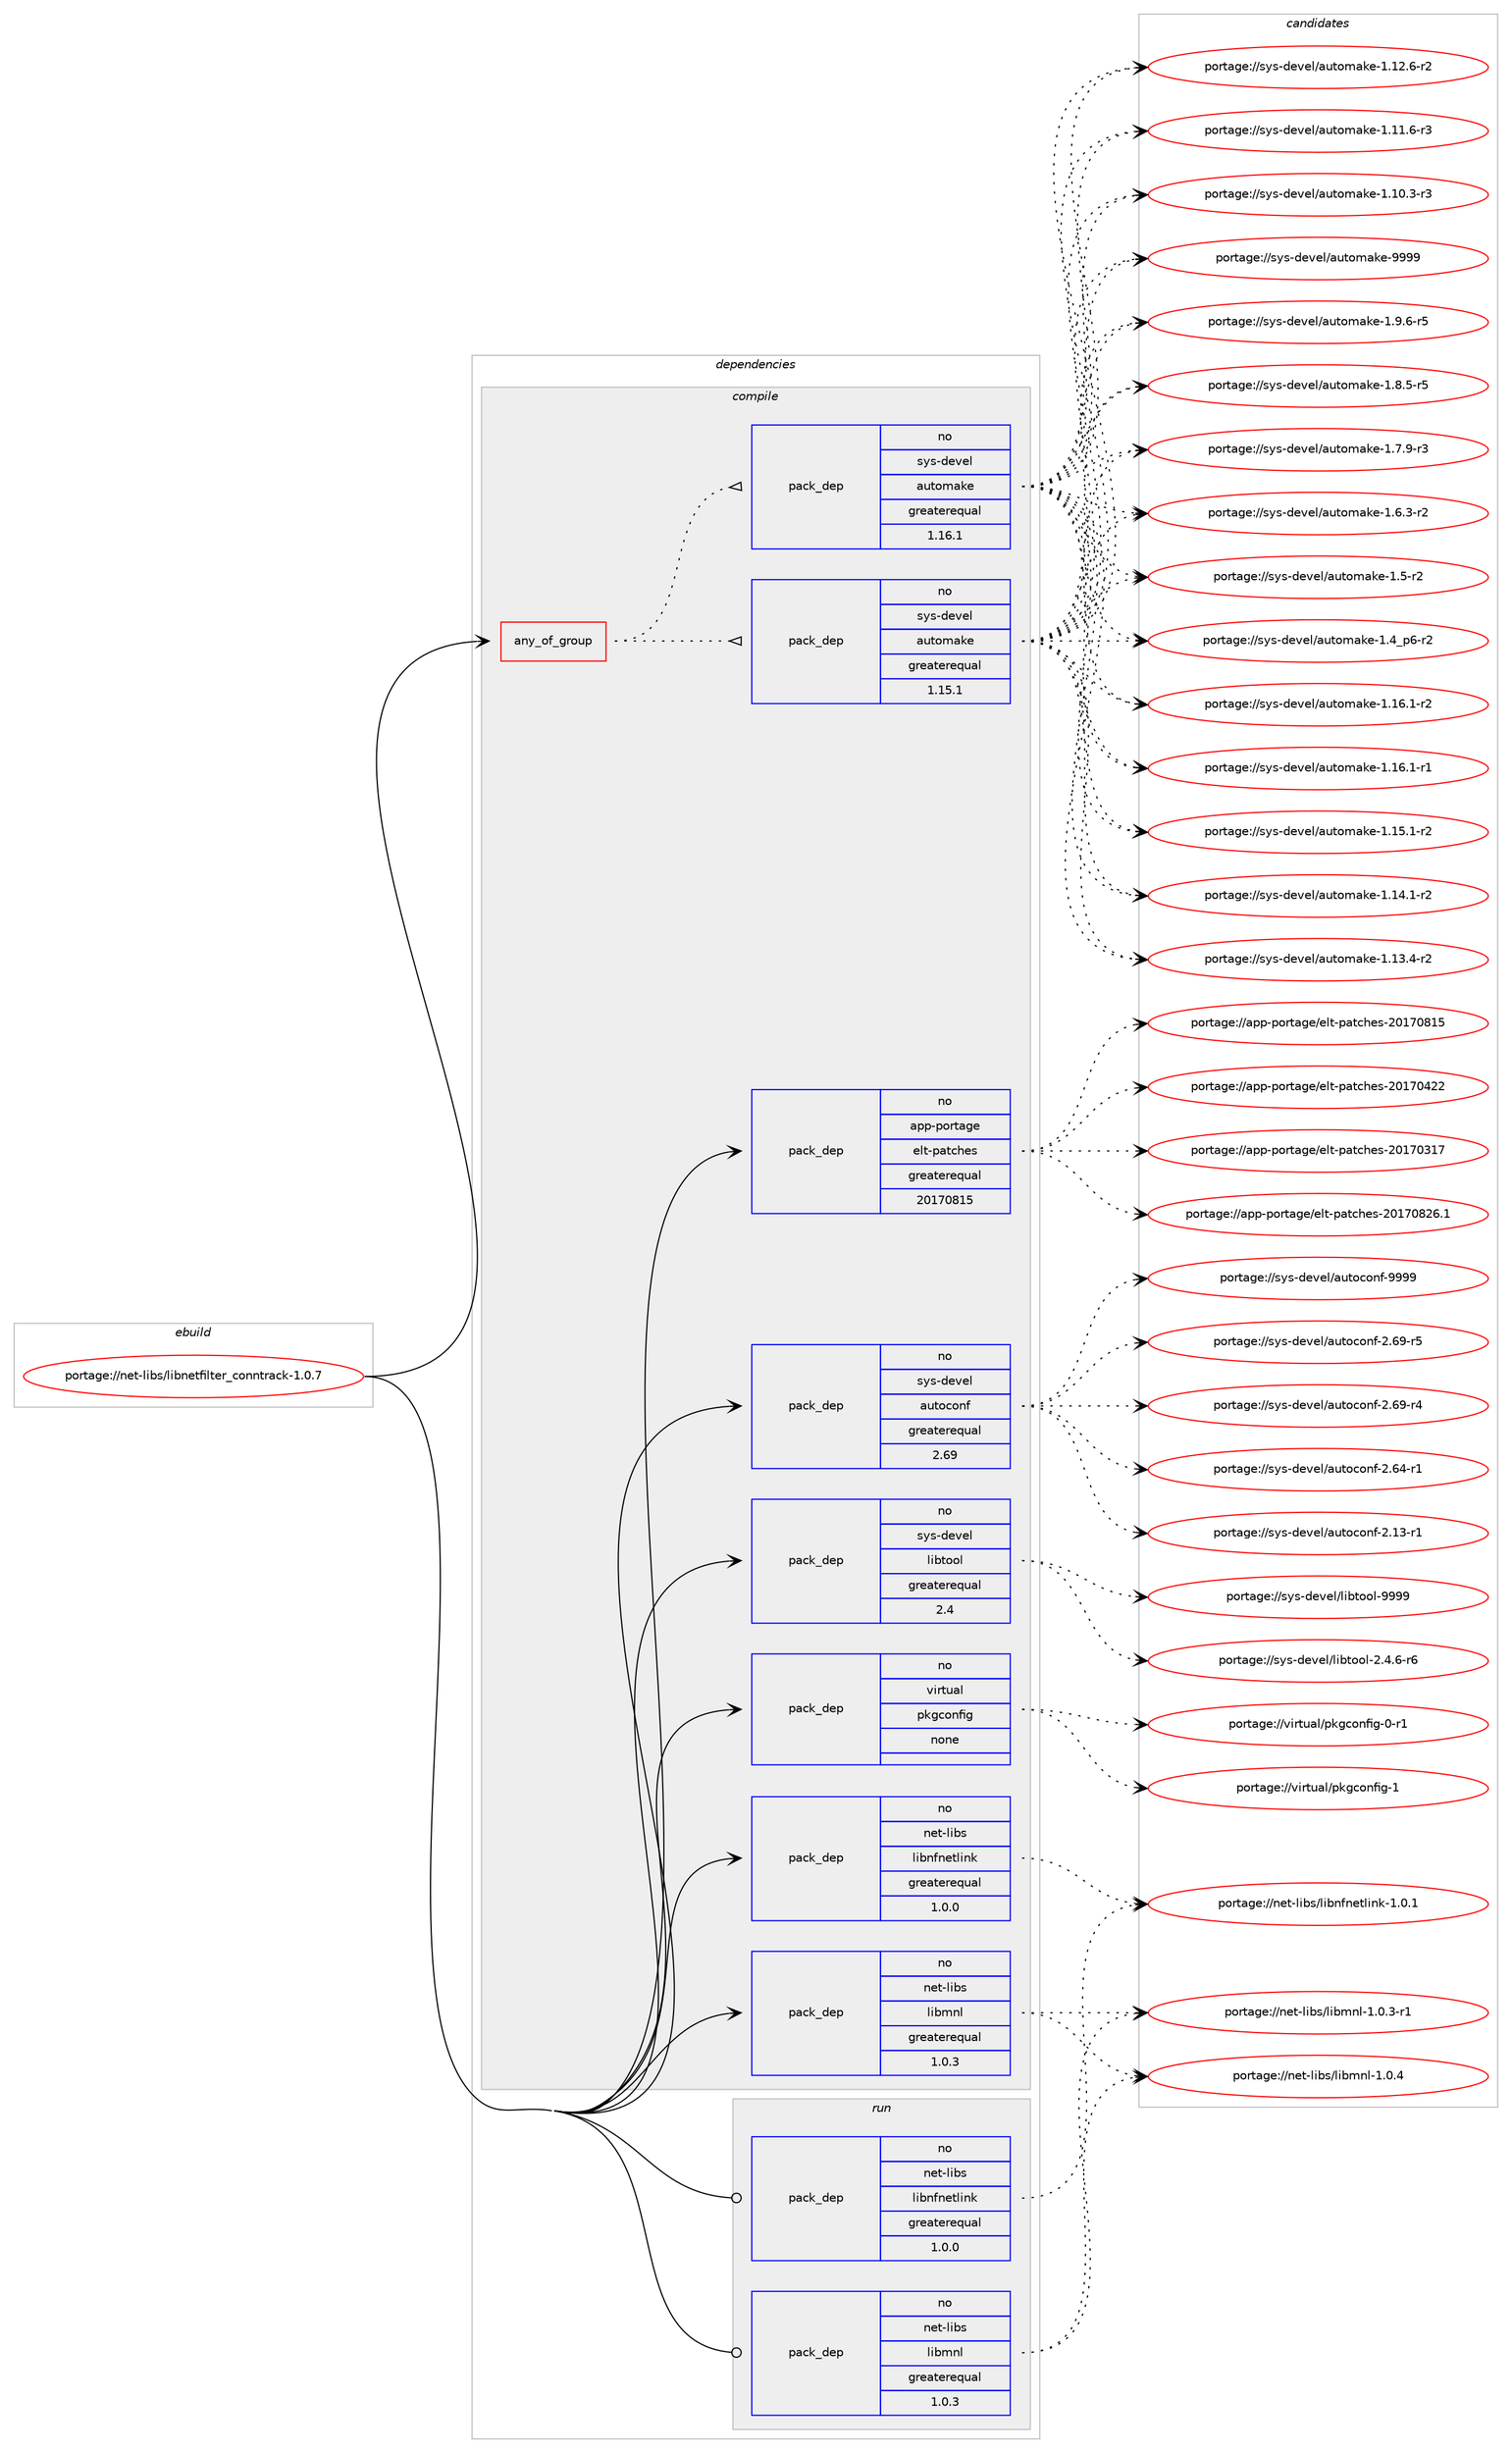 digraph prolog {

# *************
# Graph options
# *************

newrank=true;
concentrate=true;
compound=true;
graph [rankdir=LR,fontname=Helvetica,fontsize=10,ranksep=1.5];#, ranksep=2.5, nodesep=0.2];
edge  [arrowhead=vee];
node  [fontname=Helvetica,fontsize=10];

# **********
# The ebuild
# **********

subgraph cluster_leftcol {
color=gray;
rank=same;
label=<<i>ebuild</i>>;
id [label="portage://net-libs/libnetfilter_conntrack-1.0.7", color=red, width=4, href="../net-libs/libnetfilter_conntrack-1.0.7.svg"];
}

# ****************
# The dependencies
# ****************

subgraph cluster_midcol {
color=gray;
label=<<i>dependencies</i>>;
subgraph cluster_compile {
fillcolor="#eeeeee";
style=filled;
label=<<i>compile</i>>;
subgraph any2163 {
dependency140901 [label=<<TABLE BORDER="0" CELLBORDER="1" CELLSPACING="0" CELLPADDING="4"><TR><TD CELLPADDING="10">any_of_group</TD></TR></TABLE>>, shape=none, color=red];subgraph pack108310 {
dependency140902 [label=<<TABLE BORDER="0" CELLBORDER="1" CELLSPACING="0" CELLPADDING="4" WIDTH="220"><TR><TD ROWSPAN="6" CELLPADDING="30">pack_dep</TD></TR><TR><TD WIDTH="110">no</TD></TR><TR><TD>sys-devel</TD></TR><TR><TD>automake</TD></TR><TR><TD>greaterequal</TD></TR><TR><TD>1.16.1</TD></TR></TABLE>>, shape=none, color=blue];
}
dependency140901:e -> dependency140902:w [weight=20,style="dotted",arrowhead="oinv"];
subgraph pack108311 {
dependency140903 [label=<<TABLE BORDER="0" CELLBORDER="1" CELLSPACING="0" CELLPADDING="4" WIDTH="220"><TR><TD ROWSPAN="6" CELLPADDING="30">pack_dep</TD></TR><TR><TD WIDTH="110">no</TD></TR><TR><TD>sys-devel</TD></TR><TR><TD>automake</TD></TR><TR><TD>greaterequal</TD></TR><TR><TD>1.15.1</TD></TR></TABLE>>, shape=none, color=blue];
}
dependency140901:e -> dependency140903:w [weight=20,style="dotted",arrowhead="oinv"];
}
id:e -> dependency140901:w [weight=20,style="solid",arrowhead="vee"];
subgraph pack108312 {
dependency140904 [label=<<TABLE BORDER="0" CELLBORDER="1" CELLSPACING="0" CELLPADDING="4" WIDTH="220"><TR><TD ROWSPAN="6" CELLPADDING="30">pack_dep</TD></TR><TR><TD WIDTH="110">no</TD></TR><TR><TD>app-portage</TD></TR><TR><TD>elt-patches</TD></TR><TR><TD>greaterequal</TD></TR><TR><TD>20170815</TD></TR></TABLE>>, shape=none, color=blue];
}
id:e -> dependency140904:w [weight=20,style="solid",arrowhead="vee"];
subgraph pack108313 {
dependency140905 [label=<<TABLE BORDER="0" CELLBORDER="1" CELLSPACING="0" CELLPADDING="4" WIDTH="220"><TR><TD ROWSPAN="6" CELLPADDING="30">pack_dep</TD></TR><TR><TD WIDTH="110">no</TD></TR><TR><TD>net-libs</TD></TR><TR><TD>libmnl</TD></TR><TR><TD>greaterequal</TD></TR><TR><TD>1.0.3</TD></TR></TABLE>>, shape=none, color=blue];
}
id:e -> dependency140905:w [weight=20,style="solid",arrowhead="vee"];
subgraph pack108314 {
dependency140906 [label=<<TABLE BORDER="0" CELLBORDER="1" CELLSPACING="0" CELLPADDING="4" WIDTH="220"><TR><TD ROWSPAN="6" CELLPADDING="30">pack_dep</TD></TR><TR><TD WIDTH="110">no</TD></TR><TR><TD>net-libs</TD></TR><TR><TD>libnfnetlink</TD></TR><TR><TD>greaterequal</TD></TR><TR><TD>1.0.0</TD></TR></TABLE>>, shape=none, color=blue];
}
id:e -> dependency140906:w [weight=20,style="solid",arrowhead="vee"];
subgraph pack108315 {
dependency140907 [label=<<TABLE BORDER="0" CELLBORDER="1" CELLSPACING="0" CELLPADDING="4" WIDTH="220"><TR><TD ROWSPAN="6" CELLPADDING="30">pack_dep</TD></TR><TR><TD WIDTH="110">no</TD></TR><TR><TD>sys-devel</TD></TR><TR><TD>autoconf</TD></TR><TR><TD>greaterequal</TD></TR><TR><TD>2.69</TD></TR></TABLE>>, shape=none, color=blue];
}
id:e -> dependency140907:w [weight=20,style="solid",arrowhead="vee"];
subgraph pack108316 {
dependency140908 [label=<<TABLE BORDER="0" CELLBORDER="1" CELLSPACING="0" CELLPADDING="4" WIDTH="220"><TR><TD ROWSPAN="6" CELLPADDING="30">pack_dep</TD></TR><TR><TD WIDTH="110">no</TD></TR><TR><TD>sys-devel</TD></TR><TR><TD>libtool</TD></TR><TR><TD>greaterequal</TD></TR><TR><TD>2.4</TD></TR></TABLE>>, shape=none, color=blue];
}
id:e -> dependency140908:w [weight=20,style="solid",arrowhead="vee"];
subgraph pack108317 {
dependency140909 [label=<<TABLE BORDER="0" CELLBORDER="1" CELLSPACING="0" CELLPADDING="4" WIDTH="220"><TR><TD ROWSPAN="6" CELLPADDING="30">pack_dep</TD></TR><TR><TD WIDTH="110">no</TD></TR><TR><TD>virtual</TD></TR><TR><TD>pkgconfig</TD></TR><TR><TD>none</TD></TR><TR><TD></TD></TR></TABLE>>, shape=none, color=blue];
}
id:e -> dependency140909:w [weight=20,style="solid",arrowhead="vee"];
}
subgraph cluster_compileandrun {
fillcolor="#eeeeee";
style=filled;
label=<<i>compile and run</i>>;
}
subgraph cluster_run {
fillcolor="#eeeeee";
style=filled;
label=<<i>run</i>>;
subgraph pack108318 {
dependency140910 [label=<<TABLE BORDER="0" CELLBORDER="1" CELLSPACING="0" CELLPADDING="4" WIDTH="220"><TR><TD ROWSPAN="6" CELLPADDING="30">pack_dep</TD></TR><TR><TD WIDTH="110">no</TD></TR><TR><TD>net-libs</TD></TR><TR><TD>libmnl</TD></TR><TR><TD>greaterequal</TD></TR><TR><TD>1.0.3</TD></TR></TABLE>>, shape=none, color=blue];
}
id:e -> dependency140910:w [weight=20,style="solid",arrowhead="odot"];
subgraph pack108319 {
dependency140911 [label=<<TABLE BORDER="0" CELLBORDER="1" CELLSPACING="0" CELLPADDING="4" WIDTH="220"><TR><TD ROWSPAN="6" CELLPADDING="30">pack_dep</TD></TR><TR><TD WIDTH="110">no</TD></TR><TR><TD>net-libs</TD></TR><TR><TD>libnfnetlink</TD></TR><TR><TD>greaterequal</TD></TR><TR><TD>1.0.0</TD></TR></TABLE>>, shape=none, color=blue];
}
id:e -> dependency140911:w [weight=20,style="solid",arrowhead="odot"];
}
}

# **************
# The candidates
# **************

subgraph cluster_choices {
rank=same;
color=gray;
label=<<i>candidates</i>>;

subgraph choice108310 {
color=black;
nodesep=1;
choice115121115451001011181011084797117116111109971071014557575757 [label="portage://sys-devel/automake-9999", color=red, width=4,href="../sys-devel/automake-9999.svg"];
choice115121115451001011181011084797117116111109971071014549465746544511453 [label="portage://sys-devel/automake-1.9.6-r5", color=red, width=4,href="../sys-devel/automake-1.9.6-r5.svg"];
choice115121115451001011181011084797117116111109971071014549465646534511453 [label="portage://sys-devel/automake-1.8.5-r5", color=red, width=4,href="../sys-devel/automake-1.8.5-r5.svg"];
choice115121115451001011181011084797117116111109971071014549465546574511451 [label="portage://sys-devel/automake-1.7.9-r3", color=red, width=4,href="../sys-devel/automake-1.7.9-r3.svg"];
choice115121115451001011181011084797117116111109971071014549465446514511450 [label="portage://sys-devel/automake-1.6.3-r2", color=red, width=4,href="../sys-devel/automake-1.6.3-r2.svg"];
choice11512111545100101118101108479711711611110997107101454946534511450 [label="portage://sys-devel/automake-1.5-r2", color=red, width=4,href="../sys-devel/automake-1.5-r2.svg"];
choice115121115451001011181011084797117116111109971071014549465295112544511450 [label="portage://sys-devel/automake-1.4_p6-r2", color=red, width=4,href="../sys-devel/automake-1.4_p6-r2.svg"];
choice11512111545100101118101108479711711611110997107101454946495446494511450 [label="portage://sys-devel/automake-1.16.1-r2", color=red, width=4,href="../sys-devel/automake-1.16.1-r2.svg"];
choice11512111545100101118101108479711711611110997107101454946495446494511449 [label="portage://sys-devel/automake-1.16.1-r1", color=red, width=4,href="../sys-devel/automake-1.16.1-r1.svg"];
choice11512111545100101118101108479711711611110997107101454946495346494511450 [label="portage://sys-devel/automake-1.15.1-r2", color=red, width=4,href="../sys-devel/automake-1.15.1-r2.svg"];
choice11512111545100101118101108479711711611110997107101454946495246494511450 [label="portage://sys-devel/automake-1.14.1-r2", color=red, width=4,href="../sys-devel/automake-1.14.1-r2.svg"];
choice11512111545100101118101108479711711611110997107101454946495146524511450 [label="portage://sys-devel/automake-1.13.4-r2", color=red, width=4,href="../sys-devel/automake-1.13.4-r2.svg"];
choice11512111545100101118101108479711711611110997107101454946495046544511450 [label="portage://sys-devel/automake-1.12.6-r2", color=red, width=4,href="../sys-devel/automake-1.12.6-r2.svg"];
choice11512111545100101118101108479711711611110997107101454946494946544511451 [label="portage://sys-devel/automake-1.11.6-r3", color=red, width=4,href="../sys-devel/automake-1.11.6-r3.svg"];
choice11512111545100101118101108479711711611110997107101454946494846514511451 [label="portage://sys-devel/automake-1.10.3-r3", color=red, width=4,href="../sys-devel/automake-1.10.3-r3.svg"];
dependency140902:e -> choice115121115451001011181011084797117116111109971071014557575757:w [style=dotted,weight="100"];
dependency140902:e -> choice115121115451001011181011084797117116111109971071014549465746544511453:w [style=dotted,weight="100"];
dependency140902:e -> choice115121115451001011181011084797117116111109971071014549465646534511453:w [style=dotted,weight="100"];
dependency140902:e -> choice115121115451001011181011084797117116111109971071014549465546574511451:w [style=dotted,weight="100"];
dependency140902:e -> choice115121115451001011181011084797117116111109971071014549465446514511450:w [style=dotted,weight="100"];
dependency140902:e -> choice11512111545100101118101108479711711611110997107101454946534511450:w [style=dotted,weight="100"];
dependency140902:e -> choice115121115451001011181011084797117116111109971071014549465295112544511450:w [style=dotted,weight="100"];
dependency140902:e -> choice11512111545100101118101108479711711611110997107101454946495446494511450:w [style=dotted,weight="100"];
dependency140902:e -> choice11512111545100101118101108479711711611110997107101454946495446494511449:w [style=dotted,weight="100"];
dependency140902:e -> choice11512111545100101118101108479711711611110997107101454946495346494511450:w [style=dotted,weight="100"];
dependency140902:e -> choice11512111545100101118101108479711711611110997107101454946495246494511450:w [style=dotted,weight="100"];
dependency140902:e -> choice11512111545100101118101108479711711611110997107101454946495146524511450:w [style=dotted,weight="100"];
dependency140902:e -> choice11512111545100101118101108479711711611110997107101454946495046544511450:w [style=dotted,weight="100"];
dependency140902:e -> choice11512111545100101118101108479711711611110997107101454946494946544511451:w [style=dotted,weight="100"];
dependency140902:e -> choice11512111545100101118101108479711711611110997107101454946494846514511451:w [style=dotted,weight="100"];
}
subgraph choice108311 {
color=black;
nodesep=1;
choice115121115451001011181011084797117116111109971071014557575757 [label="portage://sys-devel/automake-9999", color=red, width=4,href="../sys-devel/automake-9999.svg"];
choice115121115451001011181011084797117116111109971071014549465746544511453 [label="portage://sys-devel/automake-1.9.6-r5", color=red, width=4,href="../sys-devel/automake-1.9.6-r5.svg"];
choice115121115451001011181011084797117116111109971071014549465646534511453 [label="portage://sys-devel/automake-1.8.5-r5", color=red, width=4,href="../sys-devel/automake-1.8.5-r5.svg"];
choice115121115451001011181011084797117116111109971071014549465546574511451 [label="portage://sys-devel/automake-1.7.9-r3", color=red, width=4,href="../sys-devel/automake-1.7.9-r3.svg"];
choice115121115451001011181011084797117116111109971071014549465446514511450 [label="portage://sys-devel/automake-1.6.3-r2", color=red, width=4,href="../sys-devel/automake-1.6.3-r2.svg"];
choice11512111545100101118101108479711711611110997107101454946534511450 [label="portage://sys-devel/automake-1.5-r2", color=red, width=4,href="../sys-devel/automake-1.5-r2.svg"];
choice115121115451001011181011084797117116111109971071014549465295112544511450 [label="portage://sys-devel/automake-1.4_p6-r2", color=red, width=4,href="../sys-devel/automake-1.4_p6-r2.svg"];
choice11512111545100101118101108479711711611110997107101454946495446494511450 [label="portage://sys-devel/automake-1.16.1-r2", color=red, width=4,href="../sys-devel/automake-1.16.1-r2.svg"];
choice11512111545100101118101108479711711611110997107101454946495446494511449 [label="portage://sys-devel/automake-1.16.1-r1", color=red, width=4,href="../sys-devel/automake-1.16.1-r1.svg"];
choice11512111545100101118101108479711711611110997107101454946495346494511450 [label="portage://sys-devel/automake-1.15.1-r2", color=red, width=4,href="../sys-devel/automake-1.15.1-r2.svg"];
choice11512111545100101118101108479711711611110997107101454946495246494511450 [label="portage://sys-devel/automake-1.14.1-r2", color=red, width=4,href="../sys-devel/automake-1.14.1-r2.svg"];
choice11512111545100101118101108479711711611110997107101454946495146524511450 [label="portage://sys-devel/automake-1.13.4-r2", color=red, width=4,href="../sys-devel/automake-1.13.4-r2.svg"];
choice11512111545100101118101108479711711611110997107101454946495046544511450 [label="portage://sys-devel/automake-1.12.6-r2", color=red, width=4,href="../sys-devel/automake-1.12.6-r2.svg"];
choice11512111545100101118101108479711711611110997107101454946494946544511451 [label="portage://sys-devel/automake-1.11.6-r3", color=red, width=4,href="../sys-devel/automake-1.11.6-r3.svg"];
choice11512111545100101118101108479711711611110997107101454946494846514511451 [label="portage://sys-devel/automake-1.10.3-r3", color=red, width=4,href="../sys-devel/automake-1.10.3-r3.svg"];
dependency140903:e -> choice115121115451001011181011084797117116111109971071014557575757:w [style=dotted,weight="100"];
dependency140903:e -> choice115121115451001011181011084797117116111109971071014549465746544511453:w [style=dotted,weight="100"];
dependency140903:e -> choice115121115451001011181011084797117116111109971071014549465646534511453:w [style=dotted,weight="100"];
dependency140903:e -> choice115121115451001011181011084797117116111109971071014549465546574511451:w [style=dotted,weight="100"];
dependency140903:e -> choice115121115451001011181011084797117116111109971071014549465446514511450:w [style=dotted,weight="100"];
dependency140903:e -> choice11512111545100101118101108479711711611110997107101454946534511450:w [style=dotted,weight="100"];
dependency140903:e -> choice115121115451001011181011084797117116111109971071014549465295112544511450:w [style=dotted,weight="100"];
dependency140903:e -> choice11512111545100101118101108479711711611110997107101454946495446494511450:w [style=dotted,weight="100"];
dependency140903:e -> choice11512111545100101118101108479711711611110997107101454946495446494511449:w [style=dotted,weight="100"];
dependency140903:e -> choice11512111545100101118101108479711711611110997107101454946495346494511450:w [style=dotted,weight="100"];
dependency140903:e -> choice11512111545100101118101108479711711611110997107101454946495246494511450:w [style=dotted,weight="100"];
dependency140903:e -> choice11512111545100101118101108479711711611110997107101454946495146524511450:w [style=dotted,weight="100"];
dependency140903:e -> choice11512111545100101118101108479711711611110997107101454946495046544511450:w [style=dotted,weight="100"];
dependency140903:e -> choice11512111545100101118101108479711711611110997107101454946494946544511451:w [style=dotted,weight="100"];
dependency140903:e -> choice11512111545100101118101108479711711611110997107101454946494846514511451:w [style=dotted,weight="100"];
}
subgraph choice108312 {
color=black;
nodesep=1;
choice971121124511211111411697103101471011081164511297116991041011154550484955485650544649 [label="portage://app-portage/elt-patches-20170826.1", color=red, width=4,href="../app-portage/elt-patches-20170826.1.svg"];
choice97112112451121111141169710310147101108116451129711699104101115455048495548564953 [label="portage://app-portage/elt-patches-20170815", color=red, width=4,href="../app-portage/elt-patches-20170815.svg"];
choice97112112451121111141169710310147101108116451129711699104101115455048495548525050 [label="portage://app-portage/elt-patches-20170422", color=red, width=4,href="../app-portage/elt-patches-20170422.svg"];
choice97112112451121111141169710310147101108116451129711699104101115455048495548514955 [label="portage://app-portage/elt-patches-20170317", color=red, width=4,href="../app-portage/elt-patches-20170317.svg"];
dependency140904:e -> choice971121124511211111411697103101471011081164511297116991041011154550484955485650544649:w [style=dotted,weight="100"];
dependency140904:e -> choice97112112451121111141169710310147101108116451129711699104101115455048495548564953:w [style=dotted,weight="100"];
dependency140904:e -> choice97112112451121111141169710310147101108116451129711699104101115455048495548525050:w [style=dotted,weight="100"];
dependency140904:e -> choice97112112451121111141169710310147101108116451129711699104101115455048495548514955:w [style=dotted,weight="100"];
}
subgraph choice108313 {
color=black;
nodesep=1;
choice11010111645108105981154710810598109110108454946484652 [label="portage://net-libs/libmnl-1.0.4", color=red, width=4,href="../net-libs/libmnl-1.0.4.svg"];
choice110101116451081059811547108105981091101084549464846514511449 [label="portage://net-libs/libmnl-1.0.3-r1", color=red, width=4,href="../net-libs/libmnl-1.0.3-r1.svg"];
dependency140905:e -> choice11010111645108105981154710810598109110108454946484652:w [style=dotted,weight="100"];
dependency140905:e -> choice110101116451081059811547108105981091101084549464846514511449:w [style=dotted,weight="100"];
}
subgraph choice108314 {
color=black;
nodesep=1;
choice11010111645108105981154710810598110102110101116108105110107454946484649 [label="portage://net-libs/libnfnetlink-1.0.1", color=red, width=4,href="../net-libs/libnfnetlink-1.0.1.svg"];
dependency140906:e -> choice11010111645108105981154710810598110102110101116108105110107454946484649:w [style=dotted,weight="100"];
}
subgraph choice108315 {
color=black;
nodesep=1;
choice115121115451001011181011084797117116111991111101024557575757 [label="portage://sys-devel/autoconf-9999", color=red, width=4,href="../sys-devel/autoconf-9999.svg"];
choice1151211154510010111810110847971171161119911111010245504654574511453 [label="portage://sys-devel/autoconf-2.69-r5", color=red, width=4,href="../sys-devel/autoconf-2.69-r5.svg"];
choice1151211154510010111810110847971171161119911111010245504654574511452 [label="portage://sys-devel/autoconf-2.69-r4", color=red, width=4,href="../sys-devel/autoconf-2.69-r4.svg"];
choice1151211154510010111810110847971171161119911111010245504654524511449 [label="portage://sys-devel/autoconf-2.64-r1", color=red, width=4,href="../sys-devel/autoconf-2.64-r1.svg"];
choice1151211154510010111810110847971171161119911111010245504649514511449 [label="portage://sys-devel/autoconf-2.13-r1", color=red, width=4,href="../sys-devel/autoconf-2.13-r1.svg"];
dependency140907:e -> choice115121115451001011181011084797117116111991111101024557575757:w [style=dotted,weight="100"];
dependency140907:e -> choice1151211154510010111810110847971171161119911111010245504654574511453:w [style=dotted,weight="100"];
dependency140907:e -> choice1151211154510010111810110847971171161119911111010245504654574511452:w [style=dotted,weight="100"];
dependency140907:e -> choice1151211154510010111810110847971171161119911111010245504654524511449:w [style=dotted,weight="100"];
dependency140907:e -> choice1151211154510010111810110847971171161119911111010245504649514511449:w [style=dotted,weight="100"];
}
subgraph choice108316 {
color=black;
nodesep=1;
choice1151211154510010111810110847108105981161111111084557575757 [label="portage://sys-devel/libtool-9999", color=red, width=4,href="../sys-devel/libtool-9999.svg"];
choice1151211154510010111810110847108105981161111111084550465246544511454 [label="portage://sys-devel/libtool-2.4.6-r6", color=red, width=4,href="../sys-devel/libtool-2.4.6-r6.svg"];
dependency140908:e -> choice1151211154510010111810110847108105981161111111084557575757:w [style=dotted,weight="100"];
dependency140908:e -> choice1151211154510010111810110847108105981161111111084550465246544511454:w [style=dotted,weight="100"];
}
subgraph choice108317 {
color=black;
nodesep=1;
choice1181051141161179710847112107103991111101021051034549 [label="portage://virtual/pkgconfig-1", color=red, width=4,href="../virtual/pkgconfig-1.svg"];
choice11810511411611797108471121071039911111010210510345484511449 [label="portage://virtual/pkgconfig-0-r1", color=red, width=4,href="../virtual/pkgconfig-0-r1.svg"];
dependency140909:e -> choice1181051141161179710847112107103991111101021051034549:w [style=dotted,weight="100"];
dependency140909:e -> choice11810511411611797108471121071039911111010210510345484511449:w [style=dotted,weight="100"];
}
subgraph choice108318 {
color=black;
nodesep=1;
choice11010111645108105981154710810598109110108454946484652 [label="portage://net-libs/libmnl-1.0.4", color=red, width=4,href="../net-libs/libmnl-1.0.4.svg"];
choice110101116451081059811547108105981091101084549464846514511449 [label="portage://net-libs/libmnl-1.0.3-r1", color=red, width=4,href="../net-libs/libmnl-1.0.3-r1.svg"];
dependency140910:e -> choice11010111645108105981154710810598109110108454946484652:w [style=dotted,weight="100"];
dependency140910:e -> choice110101116451081059811547108105981091101084549464846514511449:w [style=dotted,weight="100"];
}
subgraph choice108319 {
color=black;
nodesep=1;
choice11010111645108105981154710810598110102110101116108105110107454946484649 [label="portage://net-libs/libnfnetlink-1.0.1", color=red, width=4,href="../net-libs/libnfnetlink-1.0.1.svg"];
dependency140911:e -> choice11010111645108105981154710810598110102110101116108105110107454946484649:w [style=dotted,weight="100"];
}
}

}
